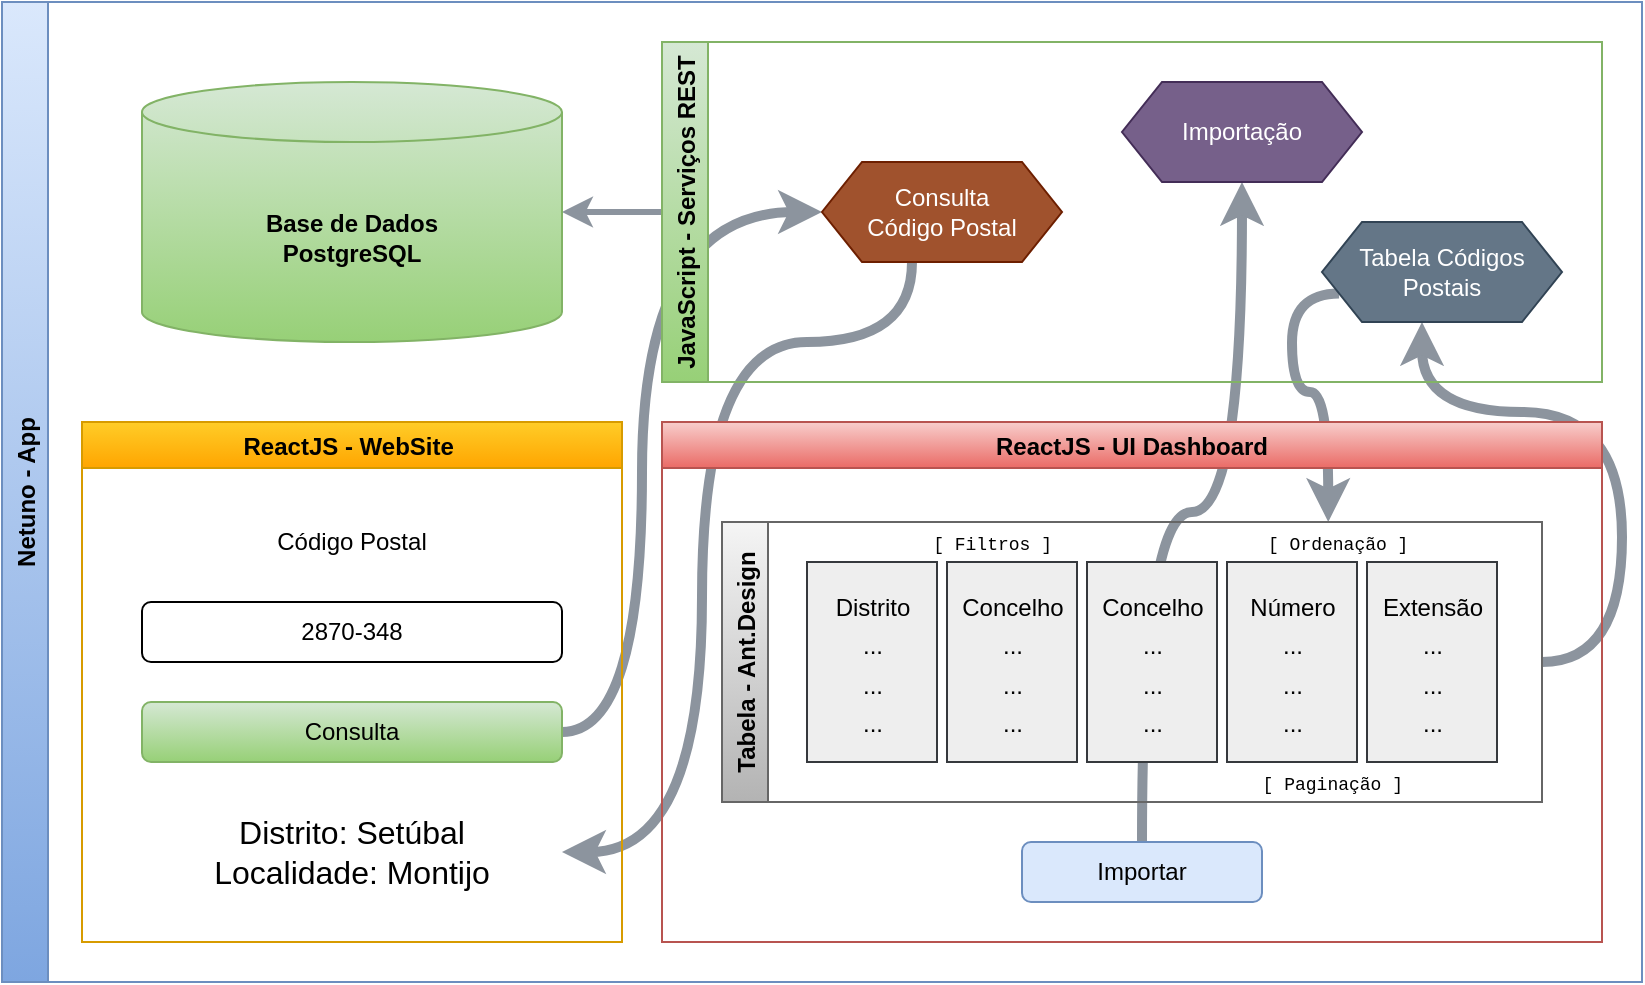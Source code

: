 <mxfile version="14.9.4" type="google"><diagram id="mWCi6qV-USWIUYWRQnfr" name="Page-1"><mxGraphModel dx="1174" dy="826" grid="1" gridSize="10" guides="1" tooltips="1" connect="1" arrows="1" fold="1" page="1" pageScale="1" pageWidth="850" pageHeight="520" math="0" shadow="0"><root><mxCell id="0"/><mxCell id="1" parent="0"/><mxCell id="eM9Vq21-ttVw2VBUd5XU-9" value="Netuno - App" style="swimlane;horizontal=0;fillColor=#dae8fc;strokeColor=#6c8ebf;gradientColor=#7ea6e0;" parent="1" vertex="1"><mxGeometry x="15" y="15" width="820" height="490" as="geometry"/></mxCell><mxCell id="6Qha6rZPpfZCcYnfGRIc-2" style="edgeStyle=orthogonalEdgeStyle;orthogonalLoop=1;jettySize=auto;html=1;exitX=0;exitY=0.75;exitDx=0;exitDy=0;entryX=0.75;entryY=0;entryDx=0;entryDy=0;startArrow=none;startFill=0;endArrow=classic;endFill=1;strokeColor=#8C949E;strokeWidth=5;curved=1;" edge="1" parent="eM9Vq21-ttVw2VBUd5XU-9" source="eM9Vq21-ttVw2VBUd5XU-13" target="eM9Vq21-ttVw2VBUd5XU-51"><mxGeometry relative="1" as="geometry"><Array as="points"><mxPoint x="645" y="146"/><mxPoint x="645" y="195"/><mxPoint x="663" y="195"/></Array></mxGeometry></mxCell><mxCell id="eM9Vq21-ttVw2VBUd5XU-49" style="edgeStyle=orthogonalEdgeStyle;curved=1;orthogonalLoop=1;jettySize=auto;html=1;fontSize=12;strokeColor=#8C949E;strokeWidth=5;endArrow=classic;endFill=1;" parent="eM9Vq21-ttVw2VBUd5XU-9" source="eM9Vq21-ttVw2VBUd5XU-47" target="eM9Vq21-ttVw2VBUd5XU-15" edge="1"><mxGeometry relative="1" as="geometry"/></mxCell><mxCell id="eM9Vq21-ttVw2VBUd5XU-45" style="edgeStyle=orthogonalEdgeStyle;curved=1;orthogonalLoop=1;jettySize=auto;html=1;fontSize=12;strokeColor=#8C949E;strokeWidth=5;entryX=1;entryY=0.5;entryDx=0;entryDy=0;endArrow=none;endFill=0;startArrow=classic;startFill=1;" parent="eM9Vq21-ttVw2VBUd5XU-9" source="eM9Vq21-ttVw2VBUd5XU-13" target="eM9Vq21-ttVw2VBUd5XU-44" edge="1"><mxGeometry relative="1" as="geometry"><mxPoint x="800" y="370" as="targetPoint"/><Array as="points"><mxPoint x="710" y="205"/><mxPoint x="810" y="205"/><mxPoint x="810" y="330"/></Array></mxGeometry></mxCell><mxCell id="eM9Vq21-ttVw2VBUd5XU-37" style="edgeStyle=orthogonalEdgeStyle;curved=1;orthogonalLoop=1;jettySize=auto;html=1;entryX=1;entryY=0.5;entryDx=0;entryDy=0;strokeColor=#8C949E;strokeWidth=5;exitX=0.375;exitY=1;exitDx=0;exitDy=0;" parent="eM9Vq21-ttVw2VBUd5XU-9" source="eM9Vq21-ttVw2VBUd5XU-16" target="eM9Vq21-ttVw2VBUd5XU-36" edge="1"><mxGeometry relative="1" as="geometry"><Array as="points"><mxPoint x="455" y="170"/><mxPoint x="350" y="170"/><mxPoint x="350" y="425"/></Array></mxGeometry></mxCell><mxCell id="eM9Vq21-ttVw2VBUd5XU-35" style="edgeStyle=orthogonalEdgeStyle;curved=1;orthogonalLoop=1;jettySize=auto;html=1;entryX=0;entryY=0.5;entryDx=0;entryDy=0;strokeWidth=5;fillColor=#eeeeee;strokeColor=#8C949E;" parent="eM9Vq21-ttVw2VBUd5XU-9" source="eM9Vq21-ttVw2VBUd5XU-33" target="eM9Vq21-ttVw2VBUd5XU-16" edge="1"><mxGeometry relative="1" as="geometry"><Array as="points"><mxPoint x="320" y="365"/><mxPoint x="320" y="105"/></Array></mxGeometry></mxCell><mxCell id="eM9Vq21-ttVw2VBUd5XU-28" value="ReactJS - WebSite " style="swimlane;gradientColor=#ffa500;fillColor=#ffcd28;strokeColor=#d79b00;" parent="eM9Vq21-ttVw2VBUd5XU-9" vertex="1"><mxGeometry x="40" y="210" width="270" height="260" as="geometry"/></mxCell><mxCell id="eM9Vq21-ttVw2VBUd5XU-19" value="2870-348" style="rounded=1;whiteSpace=wrap;html=1;align=center;" parent="eM9Vq21-ttVw2VBUd5XU-28" vertex="1"><mxGeometry x="30" y="90" width="210" height="30" as="geometry"/></mxCell><mxCell id="eM9Vq21-ttVw2VBUd5XU-33" value="Consulta" style="rounded=1;whiteSpace=wrap;html=1;gradientColor=#97d077;fillColor=#d5e8d4;strokeColor=#82b366;" parent="eM9Vq21-ttVw2VBUd5XU-28" vertex="1"><mxGeometry x="30" y="140" width="210" height="30" as="geometry"/></mxCell><mxCell id="eM9Vq21-ttVw2VBUd5XU-34" value="Código Postal" style="text;html=1;strokeColor=none;fillColor=none;align=center;verticalAlign=middle;whiteSpace=wrap;rounded=0;" parent="eM9Vq21-ttVw2VBUd5XU-28" vertex="1"><mxGeometry x="80" y="50" width="110" height="20" as="geometry"/></mxCell><mxCell id="eM9Vq21-ttVw2VBUd5XU-36" value="Distrito: Setúbal&lt;br style=&quot;font-size: 16px;&quot;&gt;&lt;div style=&quot;font-size: 16px;&quot;&gt;&lt;span style=&quot;font-size: 16px;&quot;&gt;Localidade: Montijo&lt;/span&gt;&lt;/div&gt;" style="text;html=1;strokeColor=none;fillColor=none;align=center;verticalAlign=middle;whiteSpace=wrap;rounded=0;fontSize=16;" parent="eM9Vq21-ttVw2VBUd5XU-28" vertex="1"><mxGeometry x="30" y="190" width="210" height="50" as="geometry"/></mxCell><mxCell id="eM9Vq21-ttVw2VBUd5XU-30" value="ReactJS - UI Dashboard" style="swimlane;gradientColor=#ea6b66;fillColor=#f8cecc;strokeColor=#b85450;" parent="eM9Vq21-ttVw2VBUd5XU-9" vertex="1"><mxGeometry x="330" y="210" width="470" height="260" as="geometry"/></mxCell><mxCell id="eM9Vq21-ttVw2VBUd5XU-44" value="Tabela - Ant.Design" style="swimlane;horizontal=0;fontSize=12;align=center;gradientColor=#b3b3b3;fillColor=#f5f5f5;strokeColor=#666666;" parent="eM9Vq21-ttVw2VBUd5XU-30" vertex="1"><mxGeometry x="30" y="50" width="410" height="140" as="geometry"/></mxCell><mxCell id="eM9Vq21-ttVw2VBUd5XU-42" value="&lt;font style=&quot;font-size: 12px&quot;&gt;Extensão&lt;br&gt;...&lt;br&gt;...&lt;br&gt;...&lt;/font&gt;" style="rounded=0;whiteSpace=wrap;html=1;fontSize=16;align=center;fillColor=#eeeeee;strokeColor=#36393d;" parent="eM9Vq21-ttVw2VBUd5XU-44" vertex="1"><mxGeometry x="322.5" y="20" width="65" height="100" as="geometry"/></mxCell><mxCell id="eM9Vq21-ttVw2VBUd5XU-41" value="&lt;font style=&quot;font-size: 12px&quot;&gt;Número&lt;br&gt;...&lt;br&gt;...&lt;br&gt;...&lt;/font&gt;" style="rounded=0;whiteSpace=wrap;html=1;fontSize=16;align=center;fillColor=#eeeeee;strokeColor=#36393d;" parent="eM9Vq21-ttVw2VBUd5XU-44" vertex="1"><mxGeometry x="252.5" y="20" width="65" height="100" as="geometry"/></mxCell><mxCell id="eM9Vq21-ttVw2VBUd5XU-40" value="&lt;font style=&quot;font-size: 12px&quot;&gt;Concelho&lt;br&gt;...&lt;br&gt;...&lt;br&gt;...&lt;/font&gt;" style="rounded=0;whiteSpace=wrap;html=1;fontSize=16;align=center;fillColor=#eeeeee;strokeColor=#36393d;" parent="eM9Vq21-ttVw2VBUd5XU-44" vertex="1"><mxGeometry x="182.5" y="20" width="65" height="100" as="geometry"/></mxCell><mxCell id="eM9Vq21-ttVw2VBUd5XU-39" value="&lt;font style=&quot;font-size: 12px&quot;&gt;Concelho&lt;br&gt;...&lt;br&gt;...&lt;br&gt;...&lt;/font&gt;" style="rounded=0;whiteSpace=wrap;html=1;fontSize=16;align=center;fillColor=#eeeeee;strokeColor=#36393d;" parent="eM9Vq21-ttVw2VBUd5XU-44" vertex="1"><mxGeometry x="112.5" y="20" width="65" height="100" as="geometry"/></mxCell><mxCell id="eM9Vq21-ttVw2VBUd5XU-43" value="&lt;font style=&quot;font-size: 12px&quot;&gt;Distrito&lt;br&gt;...&lt;br&gt;...&lt;br&gt;...&lt;/font&gt;" style="rounded=0;whiteSpace=wrap;html=1;fontSize=16;align=center;fillColor=#eeeeee;strokeColor=#36393d;" parent="eM9Vq21-ttVw2VBUd5XU-44" vertex="1"><mxGeometry x="42.5" y="20" width="65" height="100" as="geometry"/></mxCell><mxCell id="eM9Vq21-ttVw2VBUd5XU-51" value="&lt;font face=&quot;Courier New&quot; style=&quot;font-size: 9px&quot;&gt;&amp;nbsp; [ Filtros ]&amp;nbsp; &amp;nbsp; &amp;nbsp; &amp;nbsp; &amp;nbsp; &amp;nbsp; &amp;nbsp; &amp;nbsp; &amp;nbsp; &amp;nbsp; [ Ordenação ]&lt;/font&gt;" style="text;html=1;strokeColor=none;fillColor=none;align=center;verticalAlign=middle;whiteSpace=wrap;rounded=0;fontSize=12;" parent="eM9Vq21-ttVw2VBUd5XU-44" vertex="1"><mxGeometry x="50" width="337.5" height="20" as="geometry"/></mxCell><mxCell id="eM9Vq21-ttVw2VBUd5XU-57" value="&lt;font face=&quot;Courier New&quot; style=&quot;font-size: 9px&quot;&gt;&amp;nbsp; &amp;nbsp; &amp;nbsp; &amp;nbsp; &amp;nbsp; &amp;nbsp; &amp;nbsp; &amp;nbsp; &amp;nbsp; &amp;nbsp; &amp;nbsp; &amp;nbsp; &amp;nbsp; &amp;nbsp; &amp;nbsp; &amp;nbsp; [ Paginação ]&lt;/font&gt;" style="text;html=1;strokeColor=none;fillColor=none;align=center;verticalAlign=middle;whiteSpace=wrap;rounded=0;fontSize=12;" parent="eM9Vq21-ttVw2VBUd5XU-44" vertex="1"><mxGeometry x="50" y="120" width="337.5" height="20" as="geometry"/></mxCell><mxCell id="eM9Vq21-ttVw2VBUd5XU-47" value="Importar" style="rounded=1;whiteSpace=wrap;html=1;fontSize=12;align=center;fillColor=#dae8fc;strokeColor=#6c8ebf;" parent="eM9Vq21-ttVw2VBUd5XU-30" vertex="1"><mxGeometry x="180" y="210" width="120" height="30" as="geometry"/></mxCell><mxCell id="6Qha6rZPpfZCcYnfGRIc-1" style="edgeStyle=orthogonalEdgeStyle;rounded=0;orthogonalLoop=1;jettySize=auto;html=1;fillColor=#f5f5f5;strokeWidth=3;strokeColor=#8C949E;" edge="1" parent="eM9Vq21-ttVw2VBUd5XU-9" source="eM9Vq21-ttVw2VBUd5XU-32" target="eM9Vq21-ttVw2VBUd5XU-2"><mxGeometry relative="1" as="geometry"/></mxCell><mxCell id="eM9Vq21-ttVw2VBUd5XU-32" value="JavaScript - Serviços REST" style="swimlane;horizontal=0;gradientColor=#97d077;fillColor=#d5e8d4;strokeColor=#82b366;" parent="eM9Vq21-ttVw2VBUd5XU-9" vertex="1"><mxGeometry x="330" y="20" width="470" height="170" as="geometry"/></mxCell><mxCell id="eM9Vq21-ttVw2VBUd5XU-16" value="Consulta&lt;br&gt;Código Postal" style="shape=hexagon;perimeter=hexagonPerimeter2;whiteSpace=wrap;html=1;fixedSize=1;fillColor=#a0522d;strokeColor=#6D1F00;fontColor=#ffffff;" parent="eM9Vq21-ttVw2VBUd5XU-32" vertex="1"><mxGeometry x="80" y="60" width="120" height="50" as="geometry"/></mxCell><mxCell id="eM9Vq21-ttVw2VBUd5XU-15" value="Importação&lt;font face=&quot;Courier New&quot;&gt;&lt;br&gt;&lt;/font&gt;" style="shape=hexagon;perimeter=hexagonPerimeter2;whiteSpace=wrap;html=1;fixedSize=1;fillColor=#76608a;strokeColor=#432D57;fontColor=#ffffff;" parent="eM9Vq21-ttVw2VBUd5XU-32" vertex="1"><mxGeometry x="230" y="20" width="120" height="50" as="geometry"/></mxCell><mxCell id="eM9Vq21-ttVw2VBUd5XU-13" value="Tabela Códigos Postais" style="shape=hexagon;perimeter=hexagonPerimeter2;whiteSpace=wrap;html=1;fixedSize=1;fillColor=#647687;strokeColor=#314354;fontColor=#ffffff;" parent="eM9Vq21-ttVw2VBUd5XU-32" vertex="1"><mxGeometry x="330" y="90" width="120" height="50" as="geometry"/></mxCell><mxCell id="eM9Vq21-ttVw2VBUd5XU-2" value="&lt;b&gt;Base de Dados&lt;br&gt;PostgreSQL&lt;/b&gt;" style="shape=cylinder3;whiteSpace=wrap;html=1;boundedLbl=1;backgroundOutline=1;size=15;fillColor=#d5e8d4;strokeColor=#82b366;gradientColor=#97d077;" parent="eM9Vq21-ttVw2VBUd5XU-9" vertex="1"><mxGeometry x="70" y="40" width="210" height="130" as="geometry"/></mxCell></root></mxGraphModel></diagram></mxfile>